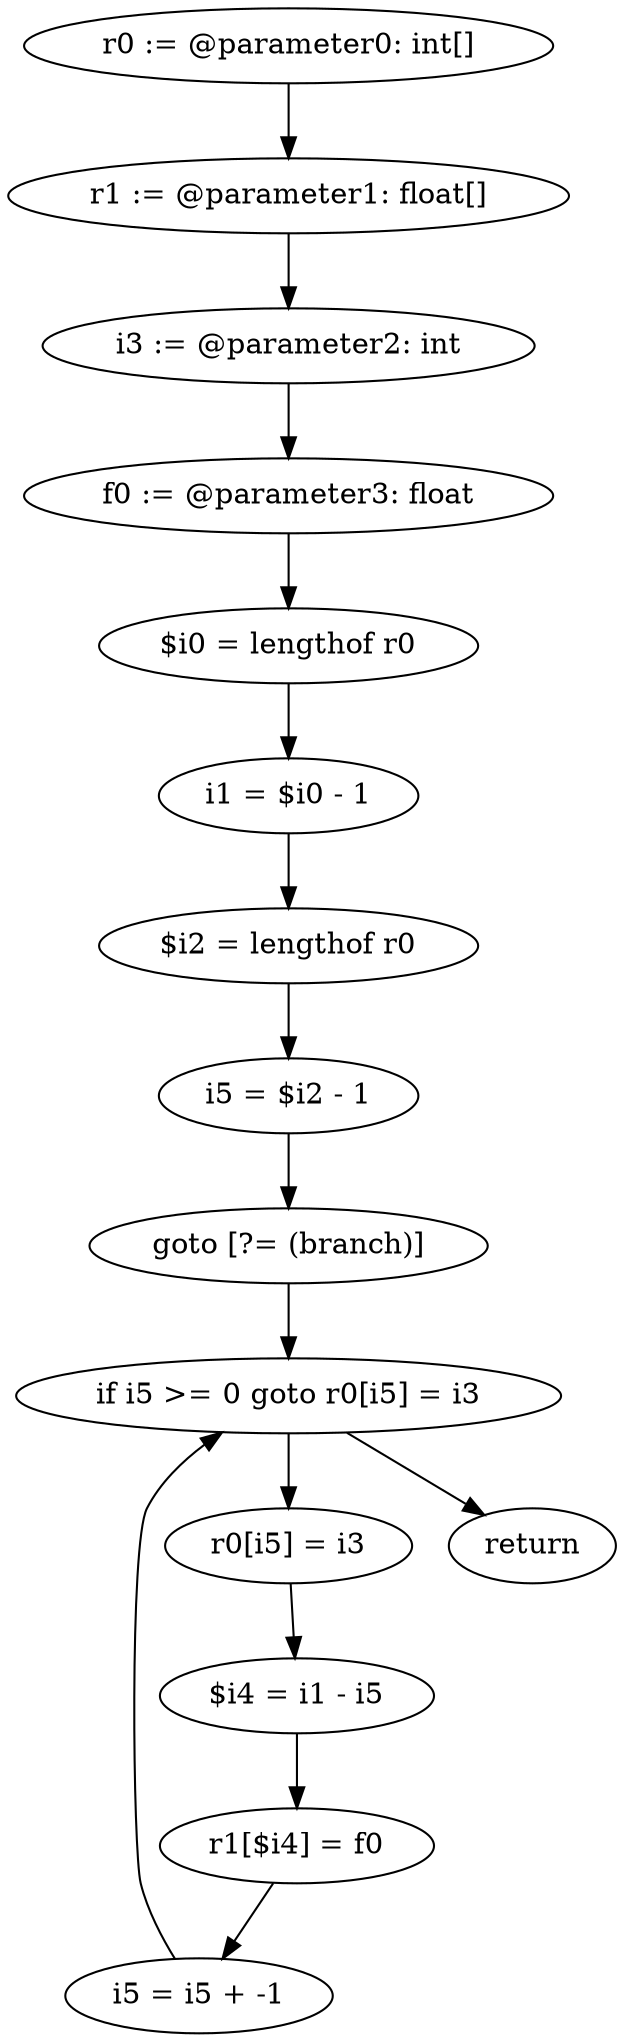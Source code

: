 digraph "unitGraph" {
    "r0 := @parameter0: int[]"
    "r1 := @parameter1: float[]"
    "i3 := @parameter2: int"
    "f0 := @parameter3: float"
    "$i0 = lengthof r0"
    "i1 = $i0 - 1"
    "$i2 = lengthof r0"
    "i5 = $i2 - 1"
    "goto [?= (branch)]"
    "r0[i5] = i3"
    "$i4 = i1 - i5"
    "r1[$i4] = f0"
    "i5 = i5 + -1"
    "if i5 >= 0 goto r0[i5] = i3"
    "return"
    "r0 := @parameter0: int[]"->"r1 := @parameter1: float[]";
    "r1 := @parameter1: float[]"->"i3 := @parameter2: int";
    "i3 := @parameter2: int"->"f0 := @parameter3: float";
    "f0 := @parameter3: float"->"$i0 = lengthof r0";
    "$i0 = lengthof r0"->"i1 = $i0 - 1";
    "i1 = $i0 - 1"->"$i2 = lengthof r0";
    "$i2 = lengthof r0"->"i5 = $i2 - 1";
    "i5 = $i2 - 1"->"goto [?= (branch)]";
    "goto [?= (branch)]"->"if i5 >= 0 goto r0[i5] = i3";
    "r0[i5] = i3"->"$i4 = i1 - i5";
    "$i4 = i1 - i5"->"r1[$i4] = f0";
    "r1[$i4] = f0"->"i5 = i5 + -1";
    "i5 = i5 + -1"->"if i5 >= 0 goto r0[i5] = i3";
    "if i5 >= 0 goto r0[i5] = i3"->"return";
    "if i5 >= 0 goto r0[i5] = i3"->"r0[i5] = i3";
}

